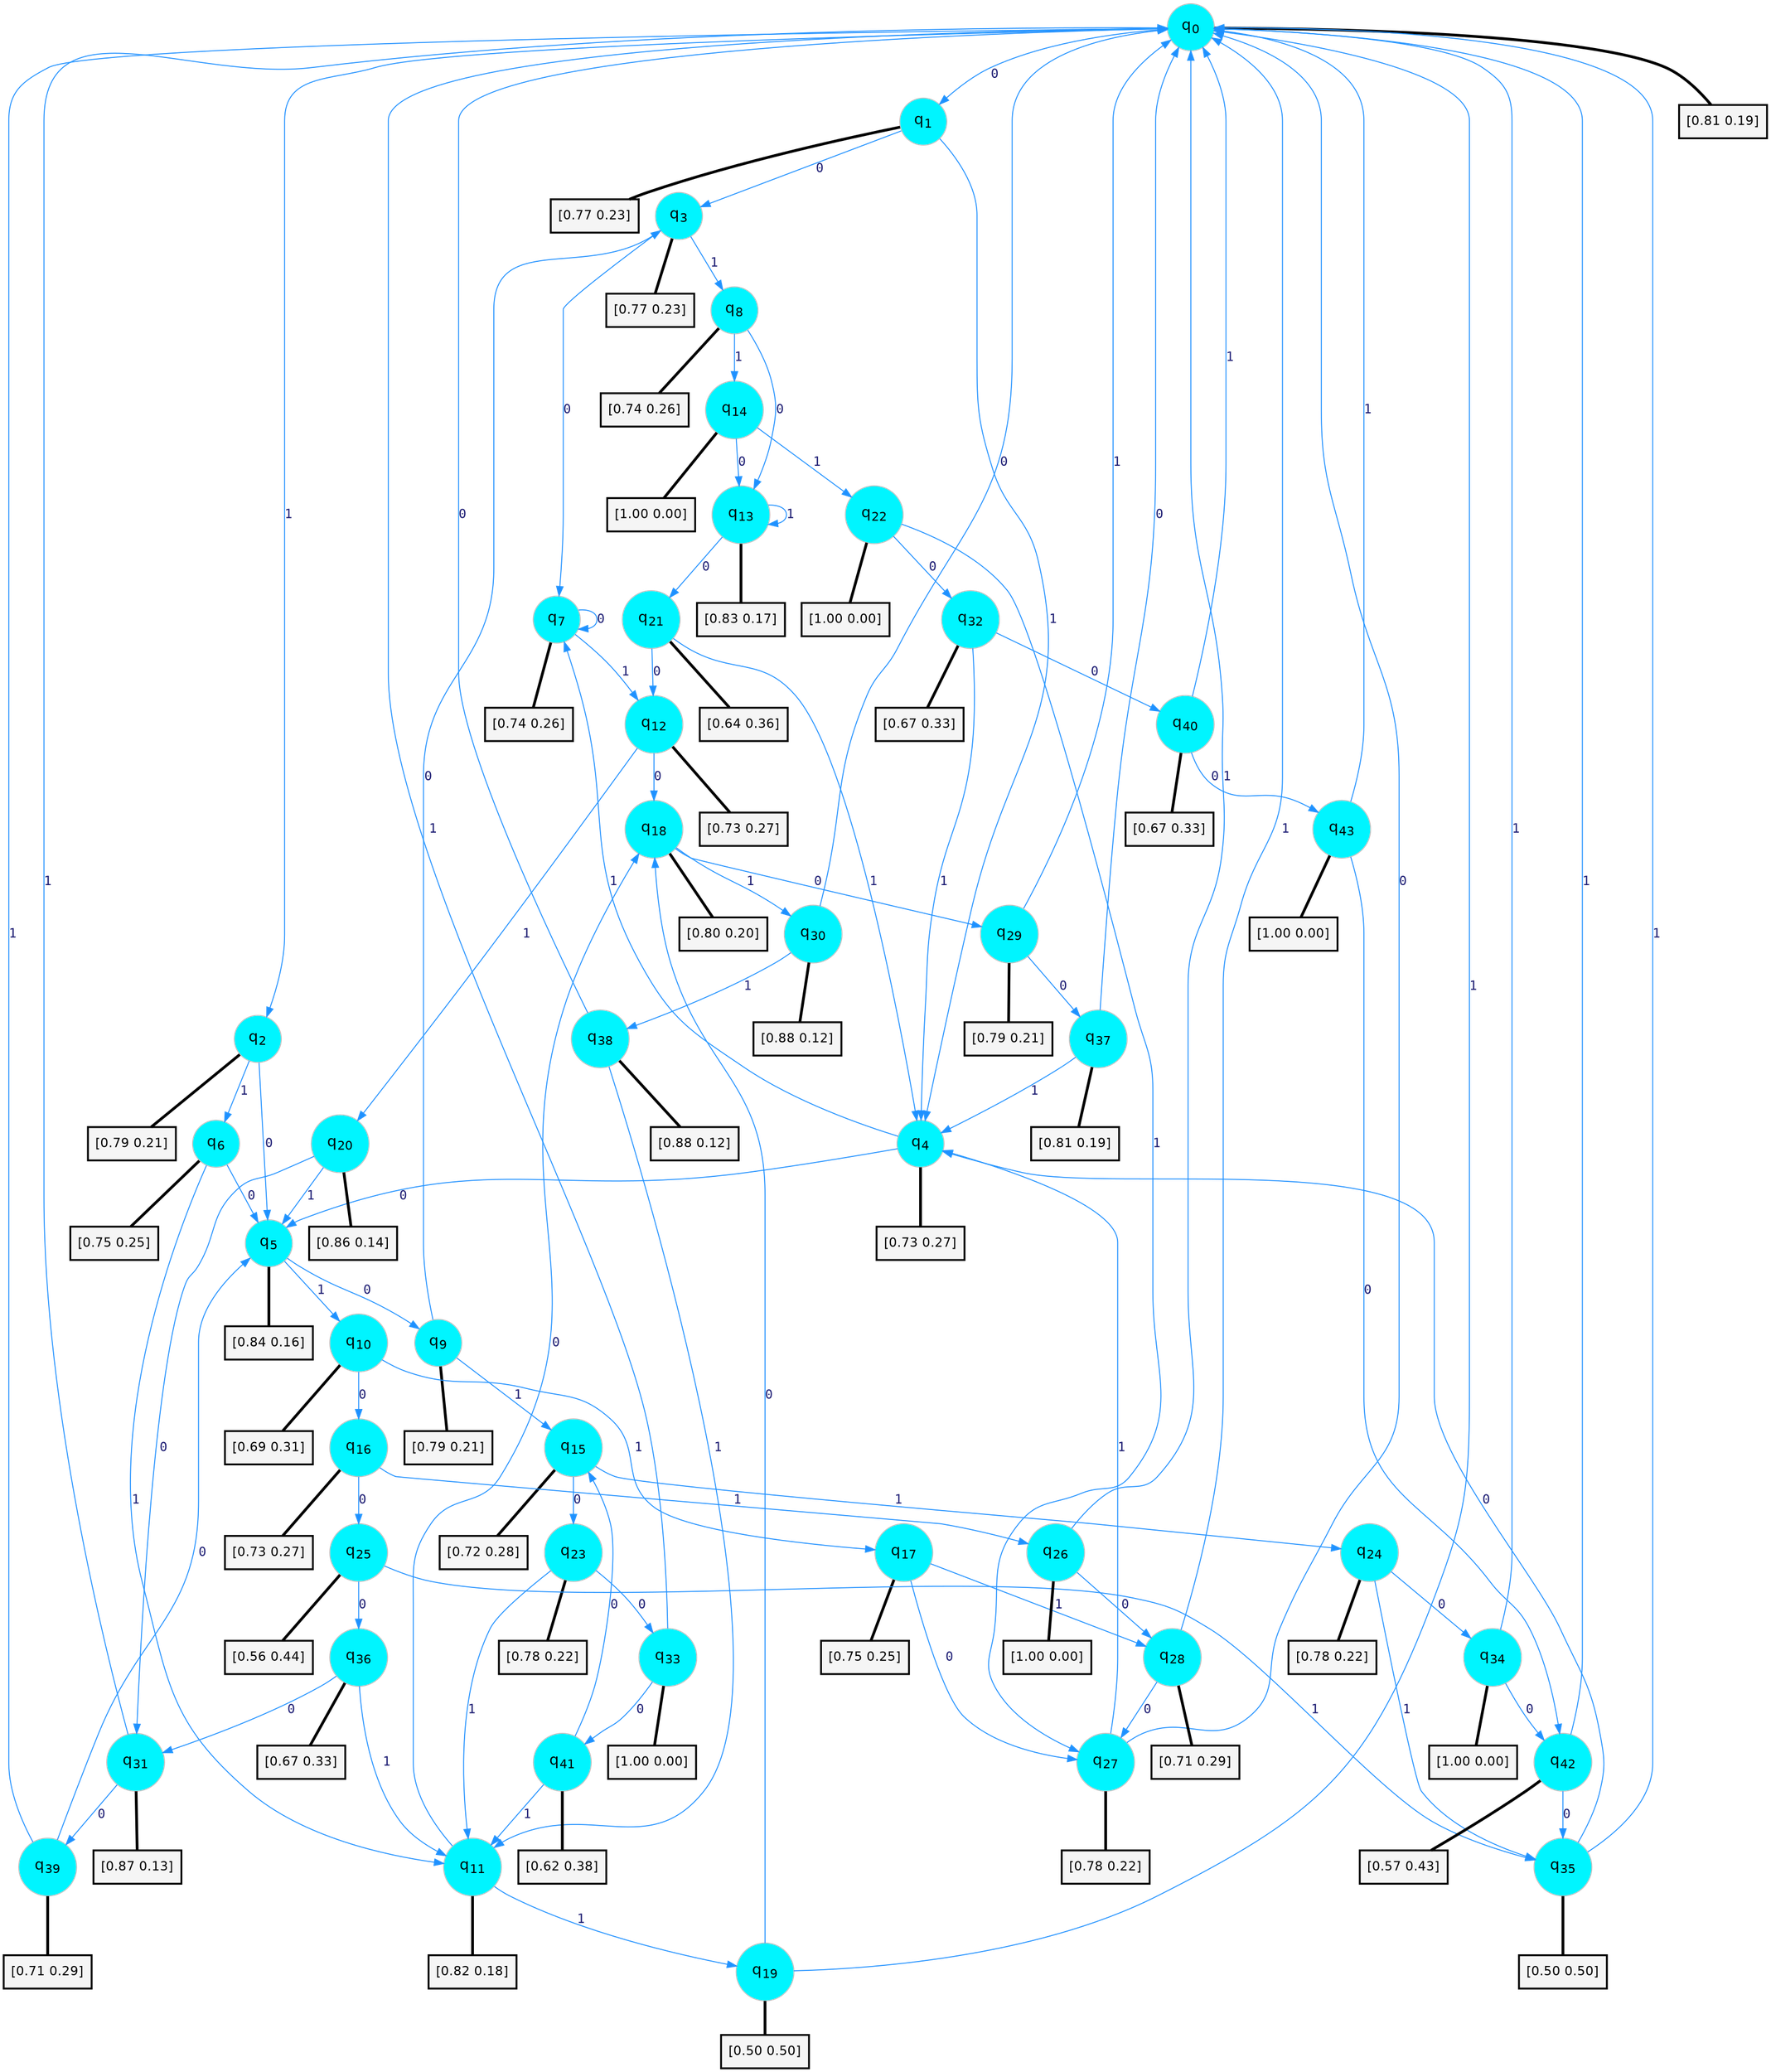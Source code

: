digraph G {
graph [
bgcolor=transparent, dpi=300, rankdir=TD, size="40,25"];
node [
color=gray, fillcolor=turquoise1, fontcolor=black, fontname=Helvetica, fontsize=16, fontweight=bold, shape=circle, style=filled];
edge [
arrowsize=1, color=dodgerblue1, fontcolor=midnightblue, fontname=courier, fontweight=bold, penwidth=1, style=solid, weight=20];
0[label=<q<SUB>0</SUB>>];
1[label=<q<SUB>1</SUB>>];
2[label=<q<SUB>2</SUB>>];
3[label=<q<SUB>3</SUB>>];
4[label=<q<SUB>4</SUB>>];
5[label=<q<SUB>5</SUB>>];
6[label=<q<SUB>6</SUB>>];
7[label=<q<SUB>7</SUB>>];
8[label=<q<SUB>8</SUB>>];
9[label=<q<SUB>9</SUB>>];
10[label=<q<SUB>10</SUB>>];
11[label=<q<SUB>11</SUB>>];
12[label=<q<SUB>12</SUB>>];
13[label=<q<SUB>13</SUB>>];
14[label=<q<SUB>14</SUB>>];
15[label=<q<SUB>15</SUB>>];
16[label=<q<SUB>16</SUB>>];
17[label=<q<SUB>17</SUB>>];
18[label=<q<SUB>18</SUB>>];
19[label=<q<SUB>19</SUB>>];
20[label=<q<SUB>20</SUB>>];
21[label=<q<SUB>21</SUB>>];
22[label=<q<SUB>22</SUB>>];
23[label=<q<SUB>23</SUB>>];
24[label=<q<SUB>24</SUB>>];
25[label=<q<SUB>25</SUB>>];
26[label=<q<SUB>26</SUB>>];
27[label=<q<SUB>27</SUB>>];
28[label=<q<SUB>28</SUB>>];
29[label=<q<SUB>29</SUB>>];
30[label=<q<SUB>30</SUB>>];
31[label=<q<SUB>31</SUB>>];
32[label=<q<SUB>32</SUB>>];
33[label=<q<SUB>33</SUB>>];
34[label=<q<SUB>34</SUB>>];
35[label=<q<SUB>35</SUB>>];
36[label=<q<SUB>36</SUB>>];
37[label=<q<SUB>37</SUB>>];
38[label=<q<SUB>38</SUB>>];
39[label=<q<SUB>39</SUB>>];
40[label=<q<SUB>40</SUB>>];
41[label=<q<SUB>41</SUB>>];
42[label=<q<SUB>42</SUB>>];
43[label=<q<SUB>43</SUB>>];
44[label="[0.81 0.19]", shape=box,fontcolor=black, fontname=Helvetica, fontsize=14, penwidth=2, fillcolor=whitesmoke,color=black];
45[label="[0.77 0.23]", shape=box,fontcolor=black, fontname=Helvetica, fontsize=14, penwidth=2, fillcolor=whitesmoke,color=black];
46[label="[0.79 0.21]", shape=box,fontcolor=black, fontname=Helvetica, fontsize=14, penwidth=2, fillcolor=whitesmoke,color=black];
47[label="[0.77 0.23]", shape=box,fontcolor=black, fontname=Helvetica, fontsize=14, penwidth=2, fillcolor=whitesmoke,color=black];
48[label="[0.73 0.27]", shape=box,fontcolor=black, fontname=Helvetica, fontsize=14, penwidth=2, fillcolor=whitesmoke,color=black];
49[label="[0.84 0.16]", shape=box,fontcolor=black, fontname=Helvetica, fontsize=14, penwidth=2, fillcolor=whitesmoke,color=black];
50[label="[0.75 0.25]", shape=box,fontcolor=black, fontname=Helvetica, fontsize=14, penwidth=2, fillcolor=whitesmoke,color=black];
51[label="[0.74 0.26]", shape=box,fontcolor=black, fontname=Helvetica, fontsize=14, penwidth=2, fillcolor=whitesmoke,color=black];
52[label="[0.74 0.26]", shape=box,fontcolor=black, fontname=Helvetica, fontsize=14, penwidth=2, fillcolor=whitesmoke,color=black];
53[label="[0.79 0.21]", shape=box,fontcolor=black, fontname=Helvetica, fontsize=14, penwidth=2, fillcolor=whitesmoke,color=black];
54[label="[0.69 0.31]", shape=box,fontcolor=black, fontname=Helvetica, fontsize=14, penwidth=2, fillcolor=whitesmoke,color=black];
55[label="[0.82 0.18]", shape=box,fontcolor=black, fontname=Helvetica, fontsize=14, penwidth=2, fillcolor=whitesmoke,color=black];
56[label="[0.73 0.27]", shape=box,fontcolor=black, fontname=Helvetica, fontsize=14, penwidth=2, fillcolor=whitesmoke,color=black];
57[label="[0.83 0.17]", shape=box,fontcolor=black, fontname=Helvetica, fontsize=14, penwidth=2, fillcolor=whitesmoke,color=black];
58[label="[1.00 0.00]", shape=box,fontcolor=black, fontname=Helvetica, fontsize=14, penwidth=2, fillcolor=whitesmoke,color=black];
59[label="[0.72 0.28]", shape=box,fontcolor=black, fontname=Helvetica, fontsize=14, penwidth=2, fillcolor=whitesmoke,color=black];
60[label="[0.73 0.27]", shape=box,fontcolor=black, fontname=Helvetica, fontsize=14, penwidth=2, fillcolor=whitesmoke,color=black];
61[label="[0.75 0.25]", shape=box,fontcolor=black, fontname=Helvetica, fontsize=14, penwidth=2, fillcolor=whitesmoke,color=black];
62[label="[0.80 0.20]", shape=box,fontcolor=black, fontname=Helvetica, fontsize=14, penwidth=2, fillcolor=whitesmoke,color=black];
63[label="[0.50 0.50]", shape=box,fontcolor=black, fontname=Helvetica, fontsize=14, penwidth=2, fillcolor=whitesmoke,color=black];
64[label="[0.86 0.14]", shape=box,fontcolor=black, fontname=Helvetica, fontsize=14, penwidth=2, fillcolor=whitesmoke,color=black];
65[label="[0.64 0.36]", shape=box,fontcolor=black, fontname=Helvetica, fontsize=14, penwidth=2, fillcolor=whitesmoke,color=black];
66[label="[1.00 0.00]", shape=box,fontcolor=black, fontname=Helvetica, fontsize=14, penwidth=2, fillcolor=whitesmoke,color=black];
67[label="[0.78 0.22]", shape=box,fontcolor=black, fontname=Helvetica, fontsize=14, penwidth=2, fillcolor=whitesmoke,color=black];
68[label="[0.78 0.22]", shape=box,fontcolor=black, fontname=Helvetica, fontsize=14, penwidth=2, fillcolor=whitesmoke,color=black];
69[label="[0.56 0.44]", shape=box,fontcolor=black, fontname=Helvetica, fontsize=14, penwidth=2, fillcolor=whitesmoke,color=black];
70[label="[1.00 0.00]", shape=box,fontcolor=black, fontname=Helvetica, fontsize=14, penwidth=2, fillcolor=whitesmoke,color=black];
71[label="[0.78 0.22]", shape=box,fontcolor=black, fontname=Helvetica, fontsize=14, penwidth=2, fillcolor=whitesmoke,color=black];
72[label="[0.71 0.29]", shape=box,fontcolor=black, fontname=Helvetica, fontsize=14, penwidth=2, fillcolor=whitesmoke,color=black];
73[label="[0.79 0.21]", shape=box,fontcolor=black, fontname=Helvetica, fontsize=14, penwidth=2, fillcolor=whitesmoke,color=black];
74[label="[0.88 0.12]", shape=box,fontcolor=black, fontname=Helvetica, fontsize=14, penwidth=2, fillcolor=whitesmoke,color=black];
75[label="[0.87 0.13]", shape=box,fontcolor=black, fontname=Helvetica, fontsize=14, penwidth=2, fillcolor=whitesmoke,color=black];
76[label="[0.67 0.33]", shape=box,fontcolor=black, fontname=Helvetica, fontsize=14, penwidth=2, fillcolor=whitesmoke,color=black];
77[label="[1.00 0.00]", shape=box,fontcolor=black, fontname=Helvetica, fontsize=14, penwidth=2, fillcolor=whitesmoke,color=black];
78[label="[1.00 0.00]", shape=box,fontcolor=black, fontname=Helvetica, fontsize=14, penwidth=2, fillcolor=whitesmoke,color=black];
79[label="[0.50 0.50]", shape=box,fontcolor=black, fontname=Helvetica, fontsize=14, penwidth=2, fillcolor=whitesmoke,color=black];
80[label="[0.67 0.33]", shape=box,fontcolor=black, fontname=Helvetica, fontsize=14, penwidth=2, fillcolor=whitesmoke,color=black];
81[label="[0.81 0.19]", shape=box,fontcolor=black, fontname=Helvetica, fontsize=14, penwidth=2, fillcolor=whitesmoke,color=black];
82[label="[0.88 0.12]", shape=box,fontcolor=black, fontname=Helvetica, fontsize=14, penwidth=2, fillcolor=whitesmoke,color=black];
83[label="[0.71 0.29]", shape=box,fontcolor=black, fontname=Helvetica, fontsize=14, penwidth=2, fillcolor=whitesmoke,color=black];
84[label="[0.67 0.33]", shape=box,fontcolor=black, fontname=Helvetica, fontsize=14, penwidth=2, fillcolor=whitesmoke,color=black];
85[label="[0.62 0.38]", shape=box,fontcolor=black, fontname=Helvetica, fontsize=14, penwidth=2, fillcolor=whitesmoke,color=black];
86[label="[0.57 0.43]", shape=box,fontcolor=black, fontname=Helvetica, fontsize=14, penwidth=2, fillcolor=whitesmoke,color=black];
87[label="[1.00 0.00]", shape=box,fontcolor=black, fontname=Helvetica, fontsize=14, penwidth=2, fillcolor=whitesmoke,color=black];
0->1 [label=0];
0->2 [label=1];
0->44 [arrowhead=none, penwidth=3,color=black];
1->3 [label=0];
1->4 [label=1];
1->45 [arrowhead=none, penwidth=3,color=black];
2->5 [label=0];
2->6 [label=1];
2->46 [arrowhead=none, penwidth=3,color=black];
3->7 [label=0];
3->8 [label=1];
3->47 [arrowhead=none, penwidth=3,color=black];
4->5 [label=0];
4->7 [label=1];
4->48 [arrowhead=none, penwidth=3,color=black];
5->9 [label=0];
5->10 [label=1];
5->49 [arrowhead=none, penwidth=3,color=black];
6->5 [label=0];
6->11 [label=1];
6->50 [arrowhead=none, penwidth=3,color=black];
7->7 [label=0];
7->12 [label=1];
7->51 [arrowhead=none, penwidth=3,color=black];
8->13 [label=0];
8->14 [label=1];
8->52 [arrowhead=none, penwidth=3,color=black];
9->3 [label=0];
9->15 [label=1];
9->53 [arrowhead=none, penwidth=3,color=black];
10->16 [label=0];
10->17 [label=1];
10->54 [arrowhead=none, penwidth=3,color=black];
11->18 [label=0];
11->19 [label=1];
11->55 [arrowhead=none, penwidth=3,color=black];
12->18 [label=0];
12->20 [label=1];
12->56 [arrowhead=none, penwidth=3,color=black];
13->21 [label=0];
13->13 [label=1];
13->57 [arrowhead=none, penwidth=3,color=black];
14->13 [label=0];
14->22 [label=1];
14->58 [arrowhead=none, penwidth=3,color=black];
15->23 [label=0];
15->24 [label=1];
15->59 [arrowhead=none, penwidth=3,color=black];
16->25 [label=0];
16->26 [label=1];
16->60 [arrowhead=none, penwidth=3,color=black];
17->27 [label=0];
17->28 [label=1];
17->61 [arrowhead=none, penwidth=3,color=black];
18->29 [label=0];
18->30 [label=1];
18->62 [arrowhead=none, penwidth=3,color=black];
19->18 [label=0];
19->0 [label=1];
19->63 [arrowhead=none, penwidth=3,color=black];
20->31 [label=0];
20->5 [label=1];
20->64 [arrowhead=none, penwidth=3,color=black];
21->12 [label=0];
21->4 [label=1];
21->65 [arrowhead=none, penwidth=3,color=black];
22->32 [label=0];
22->27 [label=1];
22->66 [arrowhead=none, penwidth=3,color=black];
23->33 [label=0];
23->11 [label=1];
23->67 [arrowhead=none, penwidth=3,color=black];
24->34 [label=0];
24->35 [label=1];
24->68 [arrowhead=none, penwidth=3,color=black];
25->36 [label=0];
25->35 [label=1];
25->69 [arrowhead=none, penwidth=3,color=black];
26->28 [label=0];
26->0 [label=1];
26->70 [arrowhead=none, penwidth=3,color=black];
27->0 [label=0];
27->4 [label=1];
27->71 [arrowhead=none, penwidth=3,color=black];
28->27 [label=0];
28->0 [label=1];
28->72 [arrowhead=none, penwidth=3,color=black];
29->37 [label=0];
29->0 [label=1];
29->73 [arrowhead=none, penwidth=3,color=black];
30->0 [label=0];
30->38 [label=1];
30->74 [arrowhead=none, penwidth=3,color=black];
31->39 [label=0];
31->0 [label=1];
31->75 [arrowhead=none, penwidth=3,color=black];
32->40 [label=0];
32->4 [label=1];
32->76 [arrowhead=none, penwidth=3,color=black];
33->41 [label=0];
33->0 [label=1];
33->77 [arrowhead=none, penwidth=3,color=black];
34->42 [label=0];
34->0 [label=1];
34->78 [arrowhead=none, penwidth=3,color=black];
35->4 [label=0];
35->0 [label=1];
35->79 [arrowhead=none, penwidth=3,color=black];
36->31 [label=0];
36->11 [label=1];
36->80 [arrowhead=none, penwidth=3,color=black];
37->0 [label=0];
37->4 [label=1];
37->81 [arrowhead=none, penwidth=3,color=black];
38->0 [label=0];
38->11 [label=1];
38->82 [arrowhead=none, penwidth=3,color=black];
39->5 [label=0];
39->0 [label=1];
39->83 [arrowhead=none, penwidth=3,color=black];
40->43 [label=0];
40->0 [label=1];
40->84 [arrowhead=none, penwidth=3,color=black];
41->15 [label=0];
41->11 [label=1];
41->85 [arrowhead=none, penwidth=3,color=black];
42->35 [label=0];
42->0 [label=1];
42->86 [arrowhead=none, penwidth=3,color=black];
43->42 [label=0];
43->0 [label=1];
43->87 [arrowhead=none, penwidth=3,color=black];
}
